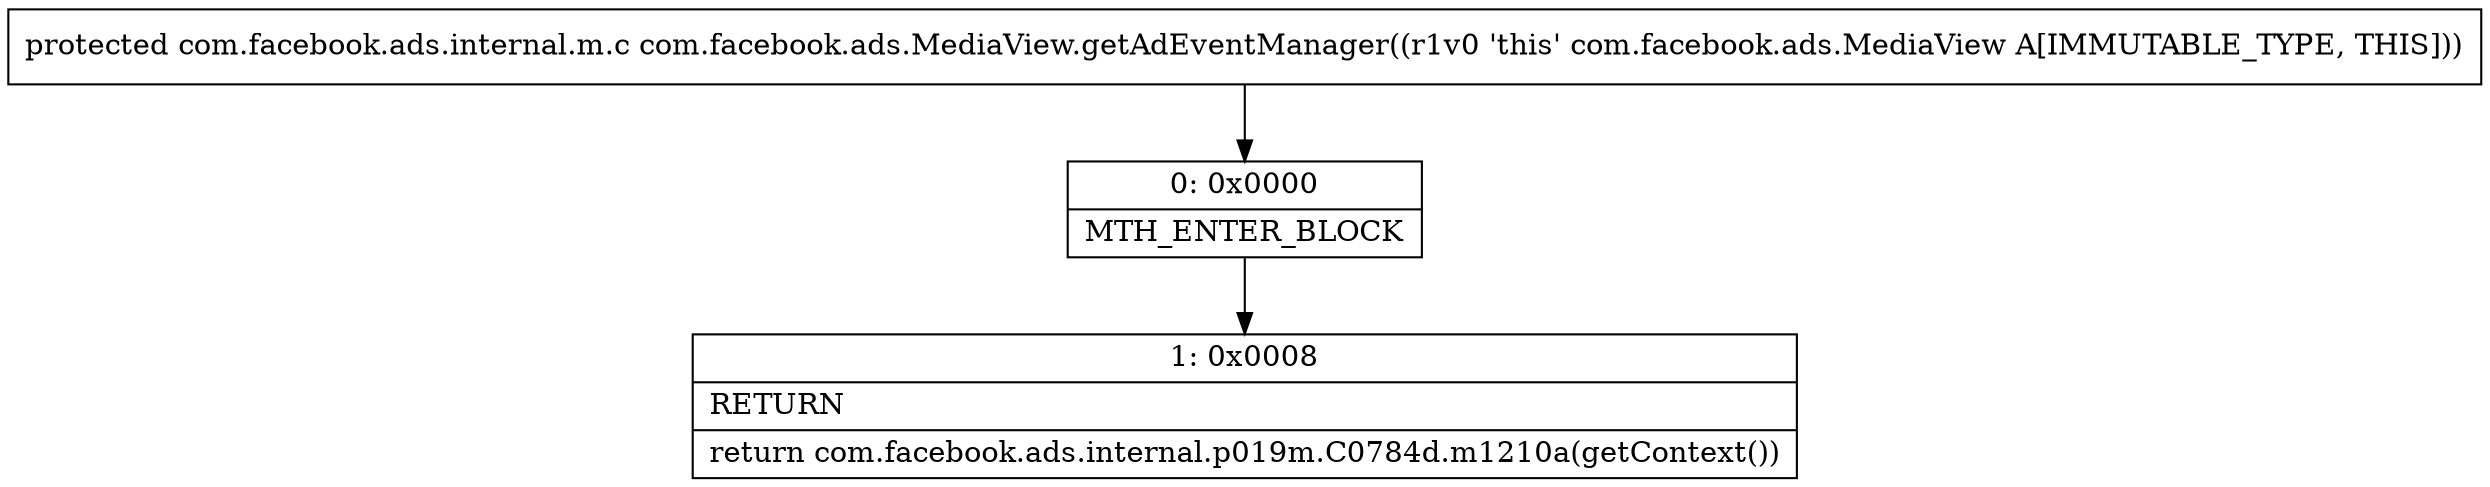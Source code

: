 digraph "CFG forcom.facebook.ads.MediaView.getAdEventManager()Lcom\/facebook\/ads\/internal\/m\/c;" {
Node_0 [shape=record,label="{0\:\ 0x0000|MTH_ENTER_BLOCK\l}"];
Node_1 [shape=record,label="{1\:\ 0x0008|RETURN\l|return com.facebook.ads.internal.p019m.C0784d.m1210a(getContext())\l}"];
MethodNode[shape=record,label="{protected com.facebook.ads.internal.m.c com.facebook.ads.MediaView.getAdEventManager((r1v0 'this' com.facebook.ads.MediaView A[IMMUTABLE_TYPE, THIS])) }"];
MethodNode -> Node_0;
Node_0 -> Node_1;
}

